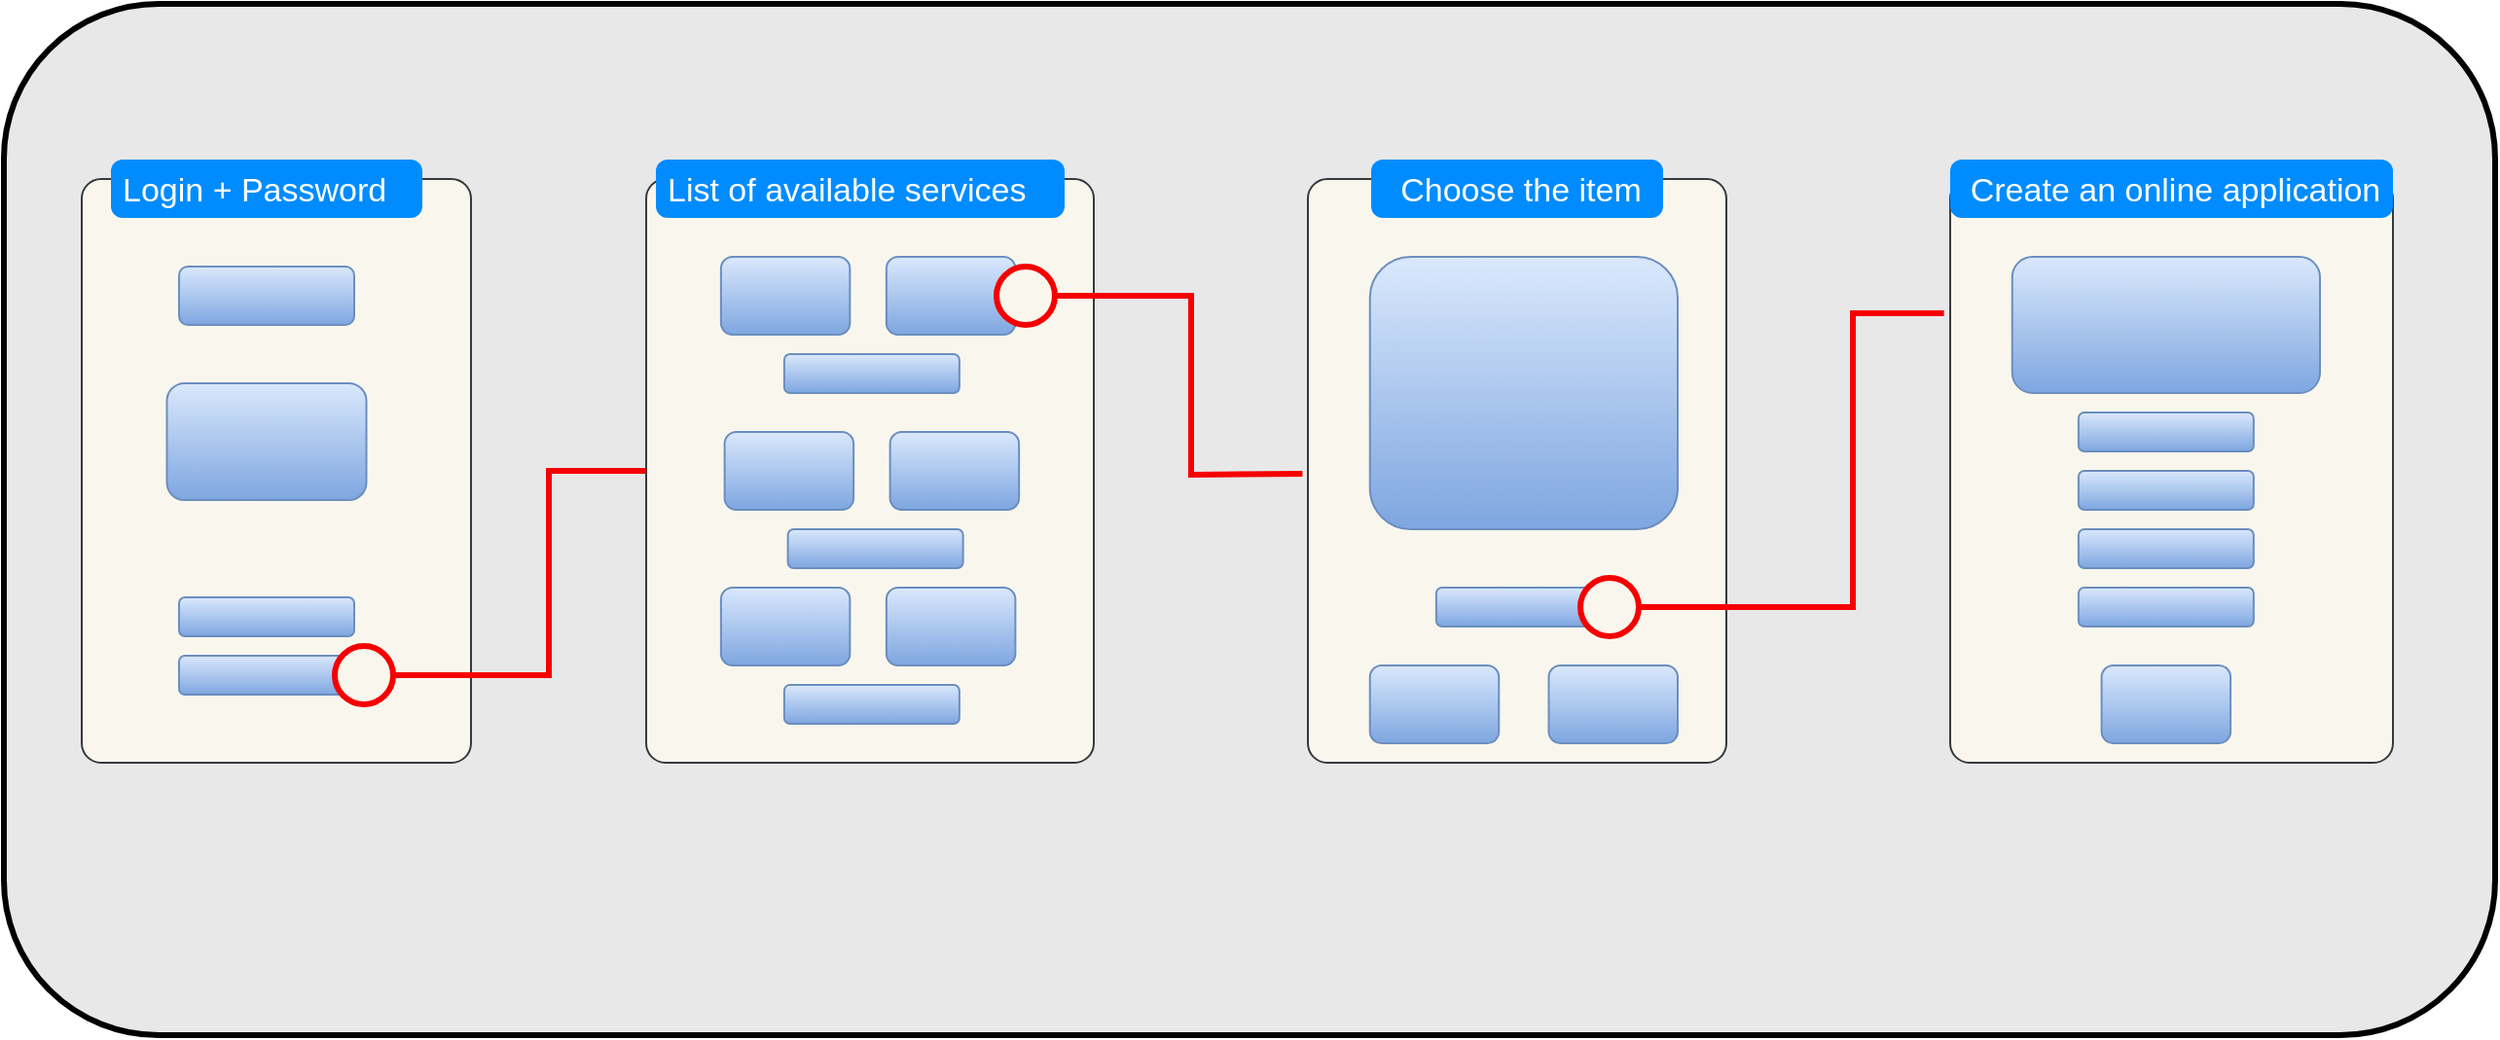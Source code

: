 <mxfile version="20.8.16" type="device"><diagram name="Page-1" id="03018318-947c-dd8e-b7a3-06fadd420f32"><mxGraphModel dx="1594" dy="945" grid="1" gridSize="10" guides="1" tooltips="1" connect="1" arrows="1" fold="1" page="1" pageScale="1" pageWidth="1100" pageHeight="850" background="none" math="0" shadow="0"><root><mxCell id="0"/><mxCell id="1" parent="0"/><mxCell id="_yMQUlD_Wbq0xH5xhMDd-90" value="" style="rounded=1;whiteSpace=wrap;html=1;strokeColor=#000000;strokeWidth=3;fillColor=#e8e8e8;" vertex="1" parent="1"><mxGeometry x="10" y="180" width="1280" height="530" as="geometry"/></mxCell><mxCell id="_yMQUlD_Wbq0xH5xhMDd-1" value="" style="shape=mxgraph.mockup.containers.marginRect;rectMarginTop=10;strokeWidth=1;dashed=0;rounded=1;arcSize=5;recursiveResize=0;fillColor=#f9f7ed;strokeColor=#36393d;" vertex="1" parent="1"><mxGeometry x="50" y="260" width="200" height="310" as="geometry"/></mxCell><mxCell id="_yMQUlD_Wbq0xH5xhMDd-2" value="Login + Password" style="shape=rect;strokeColor=none;fillColor=#008cff;strokeWidth=1;dashed=0;rounded=1;arcSize=20;fontColor=#ffffff;fontSize=17;spacing=2;spacingTop=-2;align=left;autosize=1;spacingLeft=4;resizeWidth=0;resizeHeight=0;perimeter=none;" vertex="1" parent="_yMQUlD_Wbq0xH5xhMDd-1"><mxGeometry x="15" width="160" height="30" as="geometry"/></mxCell><mxCell id="_yMQUlD_Wbq0xH5xhMDd-7" value="" style="rounded=1;whiteSpace=wrap;html=1;fillColor=#dae8fc;strokeColor=#6c8ebf;gradientColor=#7ea6e0;" vertex="1" parent="_yMQUlD_Wbq0xH5xhMDd-1"><mxGeometry x="50" y="55" width="90" height="30" as="geometry"/></mxCell><mxCell id="_yMQUlD_Wbq0xH5xhMDd-6" value="" style="rounded=1;whiteSpace=wrap;html=1;fillColor=#dae8fc;strokeColor=#6c8ebf;gradientColor=#7ea6e0;" vertex="1" parent="_yMQUlD_Wbq0xH5xhMDd-1"><mxGeometry x="43.75" y="115" width="102.5" height="60" as="geometry"/></mxCell><mxCell id="_yMQUlD_Wbq0xH5xhMDd-5" value="" style="rounded=1;whiteSpace=wrap;html=1;fillColor=#dae8fc;strokeColor=#6c8ebf;gradientColor=#7ea6e0;" vertex="1" parent="_yMQUlD_Wbq0xH5xhMDd-1"><mxGeometry x="50" y="225" width="90" height="20" as="geometry"/></mxCell><mxCell id="_yMQUlD_Wbq0xH5xhMDd-4" value="" style="rounded=1;whiteSpace=wrap;html=1;fillColor=#dae8fc;strokeColor=#6c8ebf;gradientColor=#7ea6e0;" vertex="1" parent="_yMQUlD_Wbq0xH5xhMDd-1"><mxGeometry x="50" y="255" width="90" height="20" as="geometry"/></mxCell><mxCell id="_yMQUlD_Wbq0xH5xhMDd-79" value="" style="ellipse;whiteSpace=wrap;html=1;aspect=fixed;fillColor=#f9f7ed;strokeColor=#f50000;strokeWidth=3;perimeterSpacing=0;" vertex="1" parent="_yMQUlD_Wbq0xH5xhMDd-1"><mxGeometry x="130" y="250" width="30" height="30" as="geometry"/></mxCell><mxCell id="_yMQUlD_Wbq0xH5xhMDd-9" value="" style="shape=mxgraph.mockup.containers.marginRect;rectMarginTop=10;strokeColor=#36393d;strokeWidth=1;dashed=0;rounded=1;arcSize=5;recursiveResize=0;fillColor=#f9f7ed;" vertex="1" parent="1"><mxGeometry x="340" y="260" width="230" height="310" as="geometry"/></mxCell><mxCell id="_yMQUlD_Wbq0xH5xhMDd-32" value="" style="rounded=1;whiteSpace=wrap;html=1;fillColor=#dae8fc;strokeColor=#6c8ebf;gradientColor=#7ea6e0;" vertex="1" parent="_yMQUlD_Wbq0xH5xhMDd-9"><mxGeometry x="123.44" y="50" width="66.25" height="40" as="geometry"/></mxCell><mxCell id="_yMQUlD_Wbq0xH5xhMDd-10" value="List of available services" style="shape=rect;strokeColor=none;fillColor=#008cff;strokeWidth=1;dashed=0;rounded=1;arcSize=20;fontColor=#ffffff;fontSize=17;spacing=2;spacingTop=-2;align=left;autosize=1;spacingLeft=4;resizeWidth=0;resizeHeight=0;perimeter=none;" vertex="1" parent="_yMQUlD_Wbq0xH5xhMDd-9"><mxGeometry x="5" width="210" height="30" as="geometry"/></mxCell><mxCell id="_yMQUlD_Wbq0xH5xhMDd-33" value="" style="rounded=1;whiteSpace=wrap;html=1;fillColor=#dae8fc;strokeColor=#6c8ebf;gradientColor=#7ea6e0;" vertex="1" parent="_yMQUlD_Wbq0xH5xhMDd-9"><mxGeometry x="38.44" y="50" width="66.25" height="40" as="geometry"/></mxCell><mxCell id="_yMQUlD_Wbq0xH5xhMDd-42" value="" style="rounded=1;whiteSpace=wrap;html=1;fillColor=#dae8fc;strokeColor=#6c8ebf;gradientColor=#7ea6e0;" vertex="1" parent="_yMQUlD_Wbq0xH5xhMDd-9"><mxGeometry x="70.94" y="100" width="90" height="20" as="geometry"/></mxCell><mxCell id="_yMQUlD_Wbq0xH5xhMDd-43" value="" style="rounded=1;whiteSpace=wrap;html=1;fillColor=#dae8fc;strokeColor=#6c8ebf;gradientColor=#7ea6e0;" vertex="1" parent="_yMQUlD_Wbq0xH5xhMDd-9"><mxGeometry x="40.32" y="140" width="66.25" height="40" as="geometry"/></mxCell><mxCell id="_yMQUlD_Wbq0xH5xhMDd-44" value="" style="rounded=1;whiteSpace=wrap;html=1;fillColor=#dae8fc;strokeColor=#6c8ebf;gradientColor=#7ea6e0;" vertex="1" parent="_yMQUlD_Wbq0xH5xhMDd-9"><mxGeometry x="125.32" y="140" width="66.25" height="40" as="geometry"/></mxCell><mxCell id="_yMQUlD_Wbq0xH5xhMDd-45" value="" style="rounded=1;whiteSpace=wrap;html=1;fillColor=#dae8fc;strokeColor=#6c8ebf;gradientColor=#7ea6e0;" vertex="1" parent="_yMQUlD_Wbq0xH5xhMDd-9"><mxGeometry x="72.82" y="190" width="90" height="20" as="geometry"/></mxCell><mxCell id="_yMQUlD_Wbq0xH5xhMDd-46" value="" style="rounded=1;whiteSpace=wrap;html=1;fillColor=#dae8fc;strokeColor=#6c8ebf;gradientColor=#7ea6e0;" vertex="1" parent="_yMQUlD_Wbq0xH5xhMDd-9"><mxGeometry x="38.44" y="220" width="66.25" height="40" as="geometry"/></mxCell><mxCell id="_yMQUlD_Wbq0xH5xhMDd-47" value="" style="rounded=1;whiteSpace=wrap;html=1;fillColor=#dae8fc;strokeColor=#6c8ebf;gradientColor=#7ea6e0;" vertex="1" parent="_yMQUlD_Wbq0xH5xhMDd-9"><mxGeometry x="123.44" y="220" width="66.25" height="40" as="geometry"/></mxCell><mxCell id="_yMQUlD_Wbq0xH5xhMDd-48" value="" style="rounded=1;whiteSpace=wrap;html=1;fillColor=#dae8fc;strokeColor=#6c8ebf;gradientColor=#7ea6e0;" vertex="1" parent="_yMQUlD_Wbq0xH5xhMDd-9"><mxGeometry x="70.94" y="270" width="90" height="20" as="geometry"/></mxCell><mxCell id="_yMQUlD_Wbq0xH5xhMDd-84" value="" style="ellipse;whiteSpace=wrap;html=1;aspect=fixed;fillColor=#f9f7ed;strokeColor=#f50000;strokeWidth=3;perimeterSpacing=0;" vertex="1" parent="_yMQUlD_Wbq0xH5xhMDd-9"><mxGeometry x="180" y="55" width="30" height="30" as="geometry"/></mxCell><mxCell id="_yMQUlD_Wbq0xH5xhMDd-49" value="" style="shape=mxgraph.mockup.containers.marginRect;rectMarginTop=10;strokeColor=#36393d;strokeWidth=1;dashed=0;rounded=1;arcSize=5;recursiveResize=0;fillColor=#f9f7ed;" vertex="1" parent="1"><mxGeometry x="680" y="260" width="215" height="310" as="geometry"/></mxCell><mxCell id="_yMQUlD_Wbq0xH5xhMDd-50" value="Choose the item" style="shape=rect;strokeColor=none;fillColor=#008cff;strokeWidth=1;dashed=0;rounded=1;arcSize=20;fontColor=#ffffff;fontSize=17;spacing=2;spacingTop=-2;align=center;autosize=1;spacingLeft=4;resizeWidth=0;resizeHeight=0;perimeter=none;" vertex="1" parent="_yMQUlD_Wbq0xH5xhMDd-49"><mxGeometry x="32.5" width="150" height="30" as="geometry"/></mxCell><mxCell id="_yMQUlD_Wbq0xH5xhMDd-51" value="" style="rounded=1;whiteSpace=wrap;html=1;fillColor=#dae8fc;strokeColor=#6c8ebf;gradientColor=#7ea6e0;" vertex="1" parent="_yMQUlD_Wbq0xH5xhMDd-49"><mxGeometry x="31.88" y="50" width="158.12" height="140" as="geometry"/></mxCell><mxCell id="_yMQUlD_Wbq0xH5xhMDd-59" value="" style="rounded=1;whiteSpace=wrap;html=1;fillColor=#dae8fc;strokeColor=#6c8ebf;gradientColor=#7ea6e0;" vertex="1" parent="_yMQUlD_Wbq0xH5xhMDd-49"><mxGeometry x="65.94" y="220" width="90" height="20" as="geometry"/></mxCell><mxCell id="_yMQUlD_Wbq0xH5xhMDd-57" value="" style="rounded=1;whiteSpace=wrap;html=1;fillColor=#dae8fc;strokeColor=#6c8ebf;gradientColor=#7ea6e0;" vertex="1" parent="_yMQUlD_Wbq0xH5xhMDd-49"><mxGeometry x="31.88" y="260" width="66.25" height="40" as="geometry"/></mxCell><mxCell id="_yMQUlD_Wbq0xH5xhMDd-58" value="" style="rounded=1;whiteSpace=wrap;html=1;fillColor=#dae8fc;strokeColor=#6c8ebf;gradientColor=#7ea6e0;" vertex="1" parent="_yMQUlD_Wbq0xH5xhMDd-49"><mxGeometry x="123.75" y="260" width="66.25" height="40" as="geometry"/></mxCell><mxCell id="_yMQUlD_Wbq0xH5xhMDd-87" value="" style="ellipse;whiteSpace=wrap;html=1;aspect=fixed;fillColor=#f9f7ed;strokeColor=#f50000;strokeWidth=3;perimeterSpacing=0;" vertex="1" parent="_yMQUlD_Wbq0xH5xhMDd-49"><mxGeometry x="140" y="215" width="30" height="30" as="geometry"/></mxCell><mxCell id="_yMQUlD_Wbq0xH5xhMDd-68" value="" style="shape=mxgraph.mockup.containers.marginRect;rectMarginTop=10;strokeColor=#36393d;strokeWidth=1;dashed=0;rounded=1;arcSize=5;recursiveResize=0;fillColor=#f9f7ed;" vertex="1" parent="1"><mxGeometry x="1010" y="260" width="227.5" height="310" as="geometry"/></mxCell><mxCell id="_yMQUlD_Wbq0xH5xhMDd-69" value="Create an online application" style="shape=rect;strokeColor=none;fillColor=#008cff;strokeWidth=1;dashed=0;rounded=1;arcSize=20;fontColor=#ffffff;fontSize=17;spacing=2;spacingTop=-2;align=center;autosize=1;spacingLeft=4;resizeWidth=0;resizeHeight=0;perimeter=none;" vertex="1" parent="_yMQUlD_Wbq0xH5xhMDd-68"><mxGeometry width="227.5" height="30" as="geometry"/></mxCell><mxCell id="_yMQUlD_Wbq0xH5xhMDd-70" value="" style="rounded=1;whiteSpace=wrap;html=1;fillColor=#dae8fc;strokeColor=#6c8ebf;gradientColor=#7ea6e0;" vertex="1" parent="_yMQUlD_Wbq0xH5xhMDd-68"><mxGeometry x="31.88" y="50" width="158.12" height="70" as="geometry"/></mxCell><mxCell id="_yMQUlD_Wbq0xH5xhMDd-71" value="" style="rounded=1;whiteSpace=wrap;html=1;fillColor=#dae8fc;strokeColor=#6c8ebf;gradientColor=#7ea6e0;" vertex="1" parent="_yMQUlD_Wbq0xH5xhMDd-68"><mxGeometry x="65.94" y="220" width="90" height="20" as="geometry"/></mxCell><mxCell id="_yMQUlD_Wbq0xH5xhMDd-73" value="" style="rounded=1;whiteSpace=wrap;html=1;fillColor=#dae8fc;strokeColor=#6c8ebf;gradientColor=#7ea6e0;" vertex="1" parent="_yMQUlD_Wbq0xH5xhMDd-68"><mxGeometry x="77.81" y="260" width="66.25" height="40" as="geometry"/></mxCell><mxCell id="_yMQUlD_Wbq0xH5xhMDd-76" value="" style="rounded=1;whiteSpace=wrap;html=1;fillColor=#dae8fc;strokeColor=#6c8ebf;gradientColor=#7ea6e0;" vertex="1" parent="_yMQUlD_Wbq0xH5xhMDd-68"><mxGeometry x="65.94" y="130" width="90" height="20" as="geometry"/></mxCell><mxCell id="_yMQUlD_Wbq0xH5xhMDd-75" value="" style="rounded=1;whiteSpace=wrap;html=1;fillColor=#dae8fc;strokeColor=#6c8ebf;gradientColor=#7ea6e0;" vertex="1" parent="_yMQUlD_Wbq0xH5xhMDd-68"><mxGeometry x="65.94" y="160" width="90" height="20" as="geometry"/></mxCell><mxCell id="_yMQUlD_Wbq0xH5xhMDd-74" value="" style="rounded=1;whiteSpace=wrap;html=1;fillColor=#dae8fc;strokeColor=#6c8ebf;gradientColor=#7ea6e0;" vertex="1" parent="_yMQUlD_Wbq0xH5xhMDd-68"><mxGeometry x="65.94" y="190" width="90" height="20" as="geometry"/></mxCell><mxCell id="_yMQUlD_Wbq0xH5xhMDd-83" value="" style="endArrow=none;html=1;rounded=0;exitX=1;exitY=0.5;exitDx=0;exitDy=0;fillColor=#ffcccc;strokeColor=#f50000;strokeWidth=3;" edge="1" parent="1" source="_yMQUlD_Wbq0xH5xhMDd-79"><mxGeometry width="50" height="50" relative="1" as="geometry"><mxPoint x="510" y="520" as="sourcePoint"/><mxPoint x="340" y="420" as="targetPoint"/><Array as="points"><mxPoint x="290" y="525"/><mxPoint x="290" y="420"/></Array></mxGeometry></mxCell><mxCell id="_yMQUlD_Wbq0xH5xhMDd-85" value="" style="endArrow=none;html=1;rounded=0;exitX=1;exitY=0.5;exitDx=0;exitDy=0;entryX=-0.013;entryY=0.521;entryDx=0;entryDy=0;fillColor=#ffcccc;strokeColor=#f50000;strokeWidth=3;entryPerimeter=0;" edge="1" parent="1" source="_yMQUlD_Wbq0xH5xhMDd-84" target="_yMQUlD_Wbq0xH5xhMDd-49"><mxGeometry width="50" height="50" relative="1" as="geometry"><mxPoint x="860" y="310" as="sourcePoint"/><mxPoint x="693.76" y="210" as="targetPoint"/><Array as="points"><mxPoint x="620" y="330"/><mxPoint x="620" y="422"/></Array></mxGeometry></mxCell><mxCell id="_yMQUlD_Wbq0xH5xhMDd-88" value="" style="endArrow=none;html=1;rounded=0;exitX=1;exitY=0.5;exitDx=0;exitDy=0;entryX=-0.014;entryY=0.255;entryDx=0;entryDy=0;fillColor=#ffcccc;strokeColor=#f50000;strokeWidth=3;entryPerimeter=0;" edge="1" parent="1" source="_yMQUlD_Wbq0xH5xhMDd-87" target="_yMQUlD_Wbq0xH5xhMDd-68"><mxGeometry width="50" height="50" relative="1" as="geometry"><mxPoint x="1140" y="480" as="sourcePoint"/><mxPoint x="973.76" y="380" as="targetPoint"/><Array as="points"><mxPoint x="960" y="490"/><mxPoint x="960" y="339"/></Array></mxGeometry></mxCell></root></mxGraphModel></diagram></mxfile>